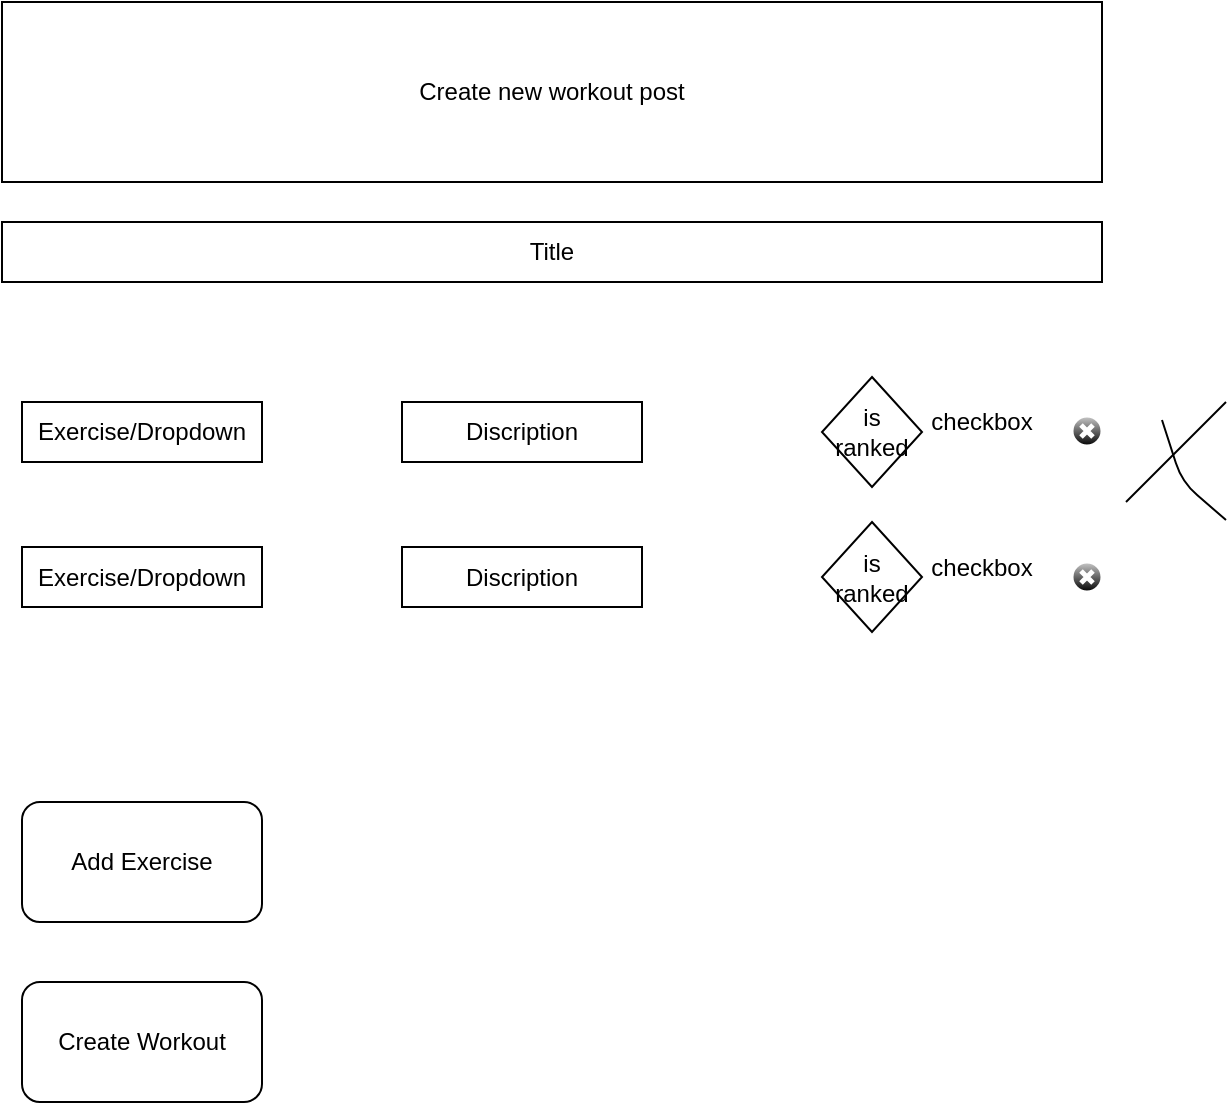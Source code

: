 <mxfile>
    <diagram id="SiHdddtVfICBEN1pNTIv" name="Page-1">
        <mxGraphModel dx="1486" dy="604" grid="1" gridSize="10" guides="1" tooltips="1" connect="1" arrows="1" fold="1" page="1" pageScale="1" pageWidth="850" pageHeight="1100" math="0" shadow="0">
            <root>
                <mxCell id="0"/>
                <mxCell id="1" parent="0"/>
                <mxCell id="2" value="Create new workout post" style="rounded=0;whiteSpace=wrap;html=1;" parent="1" vertex="1">
                    <mxGeometry x="-810" y="40" width="550" height="90" as="geometry"/>
                </mxCell>
                <mxCell id="3" value="Title" style="whiteSpace=wrap;html=1;" parent="1" vertex="1">
                    <mxGeometry x="-810" y="150" width="550" height="30" as="geometry"/>
                </mxCell>
                <mxCell id="4" value="Add Exercise" style="rounded=1;whiteSpace=wrap;html=1;" parent="1" vertex="1">
                    <mxGeometry x="-800" y="440" width="120" height="60" as="geometry"/>
                </mxCell>
                <mxCell id="5" value="Exercise/Dropdown" style="rounded=0;whiteSpace=wrap;html=1;" vertex="1" parent="1">
                    <mxGeometry x="-800" y="240" width="120" height="30" as="geometry"/>
                </mxCell>
                <mxCell id="6" value="Discription" style="rounded=0;whiteSpace=wrap;html=1;" vertex="1" parent="1">
                    <mxGeometry x="-610" y="240" width="120" height="30" as="geometry"/>
                </mxCell>
                <mxCell id="7" value="is ranked" style="rhombus;whiteSpace=wrap;html=1;" vertex="1" parent="1">
                    <mxGeometry x="-400" y="227.5" width="50" height="55" as="geometry"/>
                </mxCell>
                <mxCell id="8" value="checkbox" style="text;html=1;strokeColor=none;fillColor=none;align=center;verticalAlign=middle;whiteSpace=wrap;rounded=0;" vertex="1" parent="1">
                    <mxGeometry x="-340" y="240" width="40" height="20" as="geometry"/>
                </mxCell>
                <mxCell id="9" value="Exercise/Dropdown" style="rounded=0;whiteSpace=wrap;html=1;" vertex="1" parent="1">
                    <mxGeometry x="-800" y="312.5" width="120" height="30" as="geometry"/>
                </mxCell>
                <mxCell id="10" value="Discription" style="rounded=0;whiteSpace=wrap;html=1;" vertex="1" parent="1">
                    <mxGeometry x="-610" y="312.5" width="120" height="30" as="geometry"/>
                </mxCell>
                <mxCell id="11" value="is ranked" style="rhombus;whiteSpace=wrap;html=1;" vertex="1" parent="1">
                    <mxGeometry x="-400" y="300" width="50" height="55" as="geometry"/>
                </mxCell>
                <mxCell id="12" value="checkbox" style="text;html=1;strokeColor=none;fillColor=none;align=center;verticalAlign=middle;whiteSpace=wrap;rounded=0;" vertex="1" parent="1">
                    <mxGeometry x="-340" y="312.5" width="40" height="20" as="geometry"/>
                </mxCell>
                <mxCell id="13" value="Create Workout" style="rounded=1;whiteSpace=wrap;html=1;" vertex="1" parent="1">
                    <mxGeometry x="-800" y="530" width="120" height="60" as="geometry"/>
                </mxCell>
                <mxCell id="15" value="" style="endArrow=none;html=1;" edge="1" parent="1">
                    <mxGeometry width="50" height="50" relative="1" as="geometry">
                        <mxPoint x="-248" y="290" as="sourcePoint"/>
                        <mxPoint x="-198" y="240" as="targetPoint"/>
                    </mxGeometry>
                </mxCell>
                <mxCell id="16" value="" style="endArrow=none;html=1;entryX=1;entryY=0.5;entryDx=0;entryDy=0;entryPerimeter=0;" edge="1" parent="1">
                    <mxGeometry width="50" height="50" relative="1" as="geometry">
                        <mxPoint x="-198" y="299" as="sourcePoint"/>
                        <mxPoint x="-230" y="249" as="targetPoint"/>
                        <Array as="points">
                            <mxPoint x="-220" y="280"/>
                        </Array>
                    </mxGeometry>
                </mxCell>
                <mxCell id="17" value="" style="verticalLabelPosition=bottom;verticalAlign=top;html=1;shadow=0;dashed=0;strokeWidth=1;shape=mxgraph.ios.iDeleteApp;fillColor=#cccccc;fillColor2=#000000;strokeColor=#ffffff;" vertex="1" parent="1">
                    <mxGeometry x="-275" y="247" width="15" height="15" as="geometry"/>
                </mxCell>
                <mxCell id="18" value="" style="verticalLabelPosition=bottom;verticalAlign=top;html=1;shadow=0;dashed=0;strokeWidth=1;shape=mxgraph.ios.iDeleteApp;fillColor=#cccccc;fillColor2=#000000;strokeColor=#ffffff;" vertex="1" parent="1">
                    <mxGeometry x="-275" y="320" width="15" height="15" as="geometry"/>
                </mxCell>
            </root>
        </mxGraphModel>
    </diagram>
</mxfile>